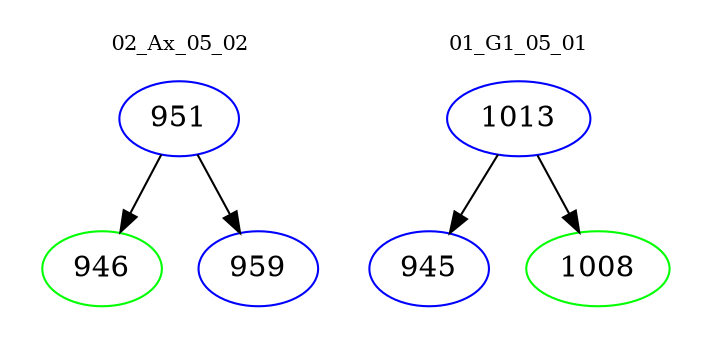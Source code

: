 digraph{
subgraph cluster_0 {
color = white
label = "02_Ax_05_02";
fontsize=10;
T0_951 [label="951", color="blue"]
T0_951 -> T0_946 [color="black"]
T0_946 [label="946", color="green"]
T0_951 -> T0_959 [color="black"]
T0_959 [label="959", color="blue"]
}
subgraph cluster_1 {
color = white
label = "01_G1_05_01";
fontsize=10;
T1_1013 [label="1013", color="blue"]
T1_1013 -> T1_945 [color="black"]
T1_945 [label="945", color="blue"]
T1_1013 -> T1_1008 [color="black"]
T1_1008 [label="1008", color="green"]
}
}
